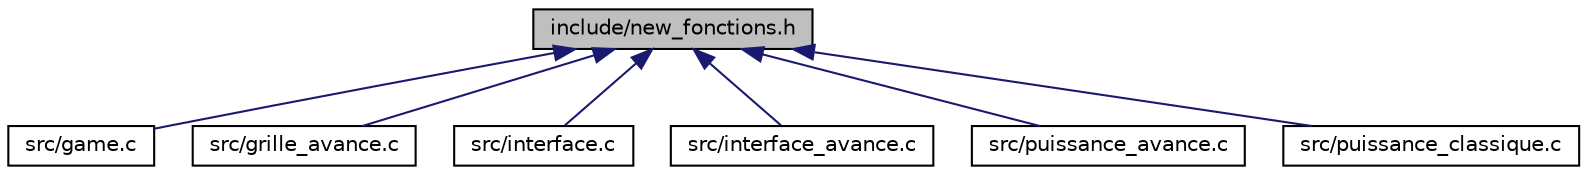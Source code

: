 digraph "include/new_fonctions.h"
{
  edge [fontname="Helvetica",fontsize="10",labelfontname="Helvetica",labelfontsize="10"];
  node [fontname="Helvetica",fontsize="10",shape=record];
  Node1 [label="include/new_fonctions.h",height=0.2,width=0.4,color="black", fillcolor="grey75", style="filled", fontcolor="black"];
  Node1 -> Node2 [dir="back",color="midnightblue",fontsize="10",style="solid",fontname="Helvetica"];
  Node2 [label="src/game.c",height=0.2,width=0.4,color="black", fillcolor="white", style="filled",URL="$game_8c.html",tooltip="Programme principal. "];
  Node1 -> Node3 [dir="back",color="midnightblue",fontsize="10",style="solid",fontname="Helvetica"];
  Node3 [label="src/grille_avance.c",height=0.2,width=0.4,color="black", fillcolor="white", style="filled",URL="$grille__avance_8c.html",tooltip="Interface du jeu Puissance 4 ++. "];
  Node1 -> Node4 [dir="back",color="midnightblue",fontsize="10",style="solid",fontname="Helvetica"];
  Node4 [label="src/interface.c",height=0.2,width=0.4,color="black", fillcolor="white", style="filled",URL="$interface_8c.html",tooltip="Interface du Puissance 4. "];
  Node1 -> Node5 [dir="back",color="midnightblue",fontsize="10",style="solid",fontname="Helvetica"];
  Node5 [label="src/interface_avance.c",height=0.2,width=0.4,color="black", fillcolor="white", style="filled",URL="$interface__avance_8c.html",tooltip="Interface du Puissance 4. "];
  Node1 -> Node6 [dir="back",color="midnightblue",fontsize="10",style="solid",fontname="Helvetica"];
  Node6 [label="src/puissance_avance.c",height=0.2,width=0.4,color="black", fillcolor="white", style="filled",URL="$puissance__avance_8c.html",tooltip="Puissance 4 classique. "];
  Node1 -> Node7 [dir="back",color="midnightblue",fontsize="10",style="solid",fontname="Helvetica"];
  Node7 [label="src/puissance_classique.c",height=0.2,width=0.4,color="black", fillcolor="white", style="filled",URL="$puissance__classique_8c.html",tooltip="Puissance 4 classique. "];
}
